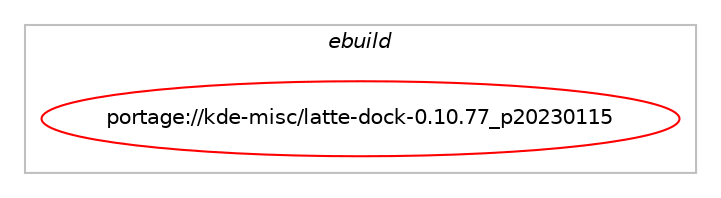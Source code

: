 digraph prolog {

# *************
# Graph options
# *************

newrank=true;
concentrate=true;
compound=true;
graph [rankdir=LR,fontname=Helvetica,fontsize=10,ranksep=1.5];#, ranksep=2.5, nodesep=0.2];
edge  [arrowhead=vee];
node  [fontname=Helvetica,fontsize=10];

# **********
# The ebuild
# **********

subgraph cluster_leftcol {
color=gray;
label=<<i>ebuild</i>>;
id [label="portage://kde-misc/latte-dock-0.10.77_p20230115", color=red, width=4, href="../kde-misc/latte-dock-0.10.77_p20230115.svg"];
}

# ****************
# The dependencies
# ****************

subgraph cluster_midcol {
color=gray;
label=<<i>dependencies</i>>;
subgraph cluster_compile {
fillcolor="#eeeeee";
style=filled;
label=<<i>compile</i>>;
# *** BEGIN UNKNOWN DEPENDENCY TYPE (TODO) ***
# id -> equal(package_dependency(portage://kde-misc/latte-dock-0.10.77_p20230115,install,no,dev-libs,plasma-wayland-protocols,greaterequal,[1.6,,,1.6],[],[]))
# *** END UNKNOWN DEPENDENCY TYPE (TODO) ***

# *** BEGIN UNKNOWN DEPENDENCY TYPE (TODO) ***
# id -> equal(package_dependency(portage://kde-misc/latte-dock-0.10.77_p20230115,install,no,dev-libs,wayland,greaterequal,[1.21.0,,,1.21.0],[],[]))
# *** END UNKNOWN DEPENDENCY TYPE (TODO) ***

# *** BEGIN UNKNOWN DEPENDENCY TYPE (TODO) ***
# id -> equal(package_dependency(portage://kde-misc/latte-dock-0.10.77_p20230115,install,no,dev-qt,qtcore,none,[,,],[slot(5)],[]))
# *** END UNKNOWN DEPENDENCY TYPE (TODO) ***

# *** BEGIN UNKNOWN DEPENDENCY TYPE (TODO) ***
# id -> equal(package_dependency(portage://kde-misc/latte-dock-0.10.77_p20230115,install,no,dev-qt,qtdbus,greaterequal,[5.15.5,,,5.15.5],[slot(5)],[]))
# *** END UNKNOWN DEPENDENCY TYPE (TODO) ***

# *** BEGIN UNKNOWN DEPENDENCY TYPE (TODO) ***
# id -> equal(package_dependency(portage://kde-misc/latte-dock-0.10.77_p20230115,install,no,dev-qt,qtdeclarative,greaterequal,[5.15.5,,,5.15.5],[slot(5)],[]))
# *** END UNKNOWN DEPENDENCY TYPE (TODO) ***

# *** BEGIN UNKNOWN DEPENDENCY TYPE (TODO) ***
# id -> equal(package_dependency(portage://kde-misc/latte-dock-0.10.77_p20230115,install,no,dev-qt,qtgraphicaleffects,greaterequal,[5.15.5,,,5.15.5],[slot(5)],[]))
# *** END UNKNOWN DEPENDENCY TYPE (TODO) ***

# *** BEGIN UNKNOWN DEPENDENCY TYPE (TODO) ***
# id -> equal(package_dependency(portage://kde-misc/latte-dock-0.10.77_p20230115,install,no,dev-qt,qtgui,greaterequal,[5.15.5,,,5.15.5],[slot(5)],[use(enable(X),none)]))
# *** END UNKNOWN DEPENDENCY TYPE (TODO) ***

# *** BEGIN UNKNOWN DEPENDENCY TYPE (TODO) ***
# id -> equal(package_dependency(portage://kde-misc/latte-dock-0.10.77_p20230115,install,no,dev-qt,qtwayland,greaterequal,[5.15.5,,,5.15.5],[slot(5)],[]))
# *** END UNKNOWN DEPENDENCY TYPE (TODO) ***

# *** BEGIN UNKNOWN DEPENDENCY TYPE (TODO) ***
# id -> equal(package_dependency(portage://kde-misc/latte-dock-0.10.77_p20230115,install,no,dev-qt,qtwidgets,greaterequal,[5.15.5,,,5.15.5],[slot(5)],[]))
# *** END UNKNOWN DEPENDENCY TYPE (TODO) ***

# *** BEGIN UNKNOWN DEPENDENCY TYPE (TODO) ***
# id -> equal(package_dependency(portage://kde-misc/latte-dock-0.10.77_p20230115,install,no,dev-qt,qtx11extras,greaterequal,[5.15.5,,,5.15.5],[slot(5)],[]))
# *** END UNKNOWN DEPENDENCY TYPE (TODO) ***

# *** BEGIN UNKNOWN DEPENDENCY TYPE (TODO) ***
# id -> equal(package_dependency(portage://kde-misc/latte-dock-0.10.77_p20230115,install,no,kde-frameworks,karchive,greaterequal,[5.99.0,,,5.99.0],[slot(5)],[]))
# *** END UNKNOWN DEPENDENCY TYPE (TODO) ***

# *** BEGIN UNKNOWN DEPENDENCY TYPE (TODO) ***
# id -> equal(package_dependency(portage://kde-misc/latte-dock-0.10.77_p20230115,install,no,kde-frameworks,kconfig,greaterequal,[5.99.0,,,5.99.0],[slot(5)],[]))
# *** END UNKNOWN DEPENDENCY TYPE (TODO) ***

# *** BEGIN UNKNOWN DEPENDENCY TYPE (TODO) ***
# id -> equal(package_dependency(portage://kde-misc/latte-dock-0.10.77_p20230115,install,no,kde-frameworks,kcoreaddons,greaterequal,[5.99.0,,,5.99.0],[slot(5)],[]))
# *** END UNKNOWN DEPENDENCY TYPE (TODO) ***

# *** BEGIN UNKNOWN DEPENDENCY TYPE (TODO) ***
# id -> equal(package_dependency(portage://kde-misc/latte-dock-0.10.77_p20230115,install,no,kde-frameworks,kcrash,greaterequal,[5.99.0,,,5.99.0],[slot(5)],[]))
# *** END UNKNOWN DEPENDENCY TYPE (TODO) ***

# *** BEGIN UNKNOWN DEPENDENCY TYPE (TODO) ***
# id -> equal(package_dependency(portage://kde-misc/latte-dock-0.10.77_p20230115,install,no,kde-frameworks,kdbusaddons,greaterequal,[5.99.0,,,5.99.0],[slot(5)],[]))
# *** END UNKNOWN DEPENDENCY TYPE (TODO) ***

# *** BEGIN UNKNOWN DEPENDENCY TYPE (TODO) ***
# id -> equal(package_dependency(portage://kde-misc/latte-dock-0.10.77_p20230115,install,no,kde-frameworks,kdeclarative,greaterequal,[5.99.0,,,5.99.0],[slot(5)],[]))
# *** END UNKNOWN DEPENDENCY TYPE (TODO) ***

# *** BEGIN UNKNOWN DEPENDENCY TYPE (TODO) ***
# id -> equal(package_dependency(portage://kde-misc/latte-dock-0.10.77_p20230115,install,no,kde-frameworks,kglobalaccel,greaterequal,[5.99.0,,,5.99.0],[slot(5)],[]))
# *** END UNKNOWN DEPENDENCY TYPE (TODO) ***

# *** BEGIN UNKNOWN DEPENDENCY TYPE (TODO) ***
# id -> equal(package_dependency(portage://kde-misc/latte-dock-0.10.77_p20230115,install,no,kde-frameworks,kguiaddons,greaterequal,[5.99.0,,,5.99.0],[slot(5)],[]))
# *** END UNKNOWN DEPENDENCY TYPE (TODO) ***

# *** BEGIN UNKNOWN DEPENDENCY TYPE (TODO) ***
# id -> equal(package_dependency(portage://kde-misc/latte-dock-0.10.77_p20230115,install,no,kde-frameworks,ki18n,greaterequal,[5.99.0,,,5.99.0],[slot(5)],[]))
# *** END UNKNOWN DEPENDENCY TYPE (TODO) ***

# *** BEGIN UNKNOWN DEPENDENCY TYPE (TODO) ***
# id -> equal(package_dependency(portage://kde-misc/latte-dock-0.10.77_p20230115,install,no,kde-frameworks,kiconthemes,greaterequal,[5.99.0,,,5.99.0],[slot(5)],[]))
# *** END UNKNOWN DEPENDENCY TYPE (TODO) ***

# *** BEGIN UNKNOWN DEPENDENCY TYPE (TODO) ***
# id -> equal(package_dependency(portage://kde-misc/latte-dock-0.10.77_p20230115,install,no,kde-frameworks,kio,greaterequal,[5.99.0,,,5.99.0],[slot(5)],[]))
# *** END UNKNOWN DEPENDENCY TYPE (TODO) ***

# *** BEGIN UNKNOWN DEPENDENCY TYPE (TODO) ***
# id -> equal(package_dependency(portage://kde-misc/latte-dock-0.10.77_p20230115,install,no,kde-frameworks,kirigami,greaterequal,[5.99.0,,,5.99.0],[slot(5)],[]))
# *** END UNKNOWN DEPENDENCY TYPE (TODO) ***

# *** BEGIN UNKNOWN DEPENDENCY TYPE (TODO) ***
# id -> equal(package_dependency(portage://kde-misc/latte-dock-0.10.77_p20230115,install,no,kde-frameworks,knewstuff,greaterequal,[5.99.0,,,5.99.0],[slot(5)],[]))
# *** END UNKNOWN DEPENDENCY TYPE (TODO) ***

# *** BEGIN UNKNOWN DEPENDENCY TYPE (TODO) ***
# id -> equal(package_dependency(portage://kde-misc/latte-dock-0.10.77_p20230115,install,no,kde-frameworks,knotifications,greaterequal,[5.99.0,,,5.99.0],[slot(5)],[]))
# *** END UNKNOWN DEPENDENCY TYPE (TODO) ***

# *** BEGIN UNKNOWN DEPENDENCY TYPE (TODO) ***
# id -> equal(package_dependency(portage://kde-misc/latte-dock-0.10.77_p20230115,install,no,kde-frameworks,kpackage,greaterequal,[5.99.0,,,5.99.0],[slot(5)],[]))
# *** END UNKNOWN DEPENDENCY TYPE (TODO) ***

# *** BEGIN UNKNOWN DEPENDENCY TYPE (TODO) ***
# id -> equal(package_dependency(portage://kde-misc/latte-dock-0.10.77_p20230115,install,no,kde-frameworks,kwindowsystem,greaterequal,[5.99.0,,,5.99.0],[slot(5)],[]))
# *** END UNKNOWN DEPENDENCY TYPE (TODO) ***

# *** BEGIN UNKNOWN DEPENDENCY TYPE (TODO) ***
# id -> equal(package_dependency(portage://kde-misc/latte-dock-0.10.77_p20230115,install,no,kde-frameworks,kxmlgui,greaterequal,[5.99.0,,,5.99.0],[slot(5)],[]))
# *** END UNKNOWN DEPENDENCY TYPE (TODO) ***

# *** BEGIN UNKNOWN DEPENDENCY TYPE (TODO) ***
# id -> equal(package_dependency(portage://kde-misc/latte-dock-0.10.77_p20230115,install,no,kde-plasma,kwayland,greaterequal,[5.99.0,,,5.99.0],[slot(5)],[]))
# *** END UNKNOWN DEPENDENCY TYPE (TODO) ***

# *** BEGIN UNKNOWN DEPENDENCY TYPE (TODO) ***
# id -> equal(package_dependency(portage://kde-misc/latte-dock-0.10.77_p20230115,install,no,kde-plasma,libplasma,greaterequal,[5.99.0,,,5.99.0],[slot(5)],[use(enable(X),positive)]))
# *** END UNKNOWN DEPENDENCY TYPE (TODO) ***

# *** BEGIN UNKNOWN DEPENDENCY TYPE (TODO) ***
# id -> equal(package_dependency(portage://kde-misc/latte-dock-0.10.77_p20230115,install,no,kde-plasma,plasma-activities,greaterequal,[5.99.0,,,5.99.0],[slot(5)],[]))
# *** END UNKNOWN DEPENDENCY TYPE (TODO) ***

# *** BEGIN UNKNOWN DEPENDENCY TYPE (TODO) ***
# id -> equal(package_dependency(portage://kde-misc/latte-dock-0.10.77_p20230115,install,no,x11-libs,libSM,none,[,,],[],[]))
# *** END UNKNOWN DEPENDENCY TYPE (TODO) ***

# *** BEGIN UNKNOWN DEPENDENCY TYPE (TODO) ***
# id -> equal(package_dependency(portage://kde-misc/latte-dock-0.10.77_p20230115,install,no,x11-libs,libX11,none,[,,],[],[]))
# *** END UNKNOWN DEPENDENCY TYPE (TODO) ***

# *** BEGIN UNKNOWN DEPENDENCY TYPE (TODO) ***
# id -> equal(package_dependency(portage://kde-misc/latte-dock-0.10.77_p20230115,install,no,x11-libs,libxcb,none,[,,],[],[]))
# *** END UNKNOWN DEPENDENCY TYPE (TODO) ***

# *** BEGIN UNKNOWN DEPENDENCY TYPE (TODO) ***
# id -> equal(package_dependency(portage://kde-misc/latte-dock-0.10.77_p20230115,install,no,x11-libs,xcb-util,none,[,,],[],[]))
# *** END UNKNOWN DEPENDENCY TYPE (TODO) ***

}
subgraph cluster_compileandrun {
fillcolor="#eeeeee";
style=filled;
label=<<i>compile and run</i>>;
}
subgraph cluster_run {
fillcolor="#eeeeee";
style=filled;
label=<<i>run</i>>;
# *** BEGIN UNKNOWN DEPENDENCY TYPE (TODO) ***
# id -> equal(any_of_group([package_dependency(portage://kde-misc/latte-dock-0.10.77_p20230115,run,no,kde-frameworks,breeze-icons,none,[,,],any_different_slot,[]),package_dependency(portage://kde-misc/latte-dock-0.10.77_p20230115,run,no,kde-frameworks,oxygen-icons,none,[,,],any_different_slot,[])]))
# *** END UNKNOWN DEPENDENCY TYPE (TODO) ***

# *** BEGIN UNKNOWN DEPENDENCY TYPE (TODO) ***
# id -> equal(package_dependency(portage://kde-misc/latte-dock-0.10.77_p20230115,run,no,dev-libs,wayland,greaterequal,[1.21.0,,,1.21.0],[],[]))
# *** END UNKNOWN DEPENDENCY TYPE (TODO) ***

# *** BEGIN UNKNOWN DEPENDENCY TYPE (TODO) ***
# id -> equal(package_dependency(portage://kde-misc/latte-dock-0.10.77_p20230115,run,no,dev-qt,qtcore,none,[,,],[slot(5)],[]))
# *** END UNKNOWN DEPENDENCY TYPE (TODO) ***

# *** BEGIN UNKNOWN DEPENDENCY TYPE (TODO) ***
# id -> equal(package_dependency(portage://kde-misc/latte-dock-0.10.77_p20230115,run,no,dev-qt,qtdbus,greaterequal,[5.15.5,,,5.15.5],[slot(5)],[]))
# *** END UNKNOWN DEPENDENCY TYPE (TODO) ***

# *** BEGIN UNKNOWN DEPENDENCY TYPE (TODO) ***
# id -> equal(package_dependency(portage://kde-misc/latte-dock-0.10.77_p20230115,run,no,dev-qt,qtdeclarative,greaterequal,[5.15.5,,,5.15.5],[slot(5)],[]))
# *** END UNKNOWN DEPENDENCY TYPE (TODO) ***

# *** BEGIN UNKNOWN DEPENDENCY TYPE (TODO) ***
# id -> equal(package_dependency(portage://kde-misc/latte-dock-0.10.77_p20230115,run,no,dev-qt,qtgraphicaleffects,greaterequal,[5.15.5,,,5.15.5],[slot(5)],[]))
# *** END UNKNOWN DEPENDENCY TYPE (TODO) ***

# *** BEGIN UNKNOWN DEPENDENCY TYPE (TODO) ***
# id -> equal(package_dependency(portage://kde-misc/latte-dock-0.10.77_p20230115,run,no,dev-qt,qtgui,greaterequal,[5.15.5,,,5.15.5],[slot(5)],[use(enable(X),none)]))
# *** END UNKNOWN DEPENDENCY TYPE (TODO) ***

# *** BEGIN UNKNOWN DEPENDENCY TYPE (TODO) ***
# id -> equal(package_dependency(portage://kde-misc/latte-dock-0.10.77_p20230115,run,no,dev-qt,qtquickcontrols,greaterequal,[5.15.5,,,5.15.5],[slot(5)],[]))
# *** END UNKNOWN DEPENDENCY TYPE (TODO) ***

# *** BEGIN UNKNOWN DEPENDENCY TYPE (TODO) ***
# id -> equal(package_dependency(portage://kde-misc/latte-dock-0.10.77_p20230115,run,no,dev-qt,qtquickcontrols2,greaterequal,[5.15.5,,,5.15.5],[slot(5)],[]))
# *** END UNKNOWN DEPENDENCY TYPE (TODO) ***

# *** BEGIN UNKNOWN DEPENDENCY TYPE (TODO) ***
# id -> equal(package_dependency(portage://kde-misc/latte-dock-0.10.77_p20230115,run,no,dev-qt,qtwayland,greaterequal,[5.15.5,,,5.15.5],[slot(5)],[]))
# *** END UNKNOWN DEPENDENCY TYPE (TODO) ***

# *** BEGIN UNKNOWN DEPENDENCY TYPE (TODO) ***
# id -> equal(package_dependency(portage://kde-misc/latte-dock-0.10.77_p20230115,run,no,dev-qt,qtwidgets,greaterequal,[5.15.5,,,5.15.5],[slot(5)],[]))
# *** END UNKNOWN DEPENDENCY TYPE (TODO) ***

# *** BEGIN UNKNOWN DEPENDENCY TYPE (TODO) ***
# id -> equal(package_dependency(portage://kde-misc/latte-dock-0.10.77_p20230115,run,no,dev-qt,qtx11extras,greaterequal,[5.15.5,,,5.15.5],[slot(5)],[]))
# *** END UNKNOWN DEPENDENCY TYPE (TODO) ***

# *** BEGIN UNKNOWN DEPENDENCY TYPE (TODO) ***
# id -> equal(package_dependency(portage://kde-misc/latte-dock-0.10.77_p20230115,run,no,kde-frameworks,karchive,greaterequal,[5.99.0,,,5.99.0],[slot(5)],[]))
# *** END UNKNOWN DEPENDENCY TYPE (TODO) ***

# *** BEGIN UNKNOWN DEPENDENCY TYPE (TODO) ***
# id -> equal(package_dependency(portage://kde-misc/latte-dock-0.10.77_p20230115,run,no,kde-frameworks,kconfig,greaterequal,[5.99.0,,,5.99.0],[slot(5)],[]))
# *** END UNKNOWN DEPENDENCY TYPE (TODO) ***

# *** BEGIN UNKNOWN DEPENDENCY TYPE (TODO) ***
# id -> equal(package_dependency(portage://kde-misc/latte-dock-0.10.77_p20230115,run,no,kde-frameworks,kcoreaddons,greaterequal,[5.99.0,,,5.99.0],[slot(5)],[]))
# *** END UNKNOWN DEPENDENCY TYPE (TODO) ***

# *** BEGIN UNKNOWN DEPENDENCY TYPE (TODO) ***
# id -> equal(package_dependency(portage://kde-misc/latte-dock-0.10.77_p20230115,run,no,kde-frameworks,kcrash,greaterequal,[5.99.0,,,5.99.0],[slot(5)],[]))
# *** END UNKNOWN DEPENDENCY TYPE (TODO) ***

# *** BEGIN UNKNOWN DEPENDENCY TYPE (TODO) ***
# id -> equal(package_dependency(portage://kde-misc/latte-dock-0.10.77_p20230115,run,no,kde-frameworks,kdbusaddons,greaterequal,[5.99.0,,,5.99.0],[slot(5)],[]))
# *** END UNKNOWN DEPENDENCY TYPE (TODO) ***

# *** BEGIN UNKNOWN DEPENDENCY TYPE (TODO) ***
# id -> equal(package_dependency(portage://kde-misc/latte-dock-0.10.77_p20230115,run,no,kde-frameworks,kdeclarative,greaterequal,[5.99.0,,,5.99.0],[slot(5)],[]))
# *** END UNKNOWN DEPENDENCY TYPE (TODO) ***

# *** BEGIN UNKNOWN DEPENDENCY TYPE (TODO) ***
# id -> equal(package_dependency(portage://kde-misc/latte-dock-0.10.77_p20230115,run,no,kde-frameworks,kf-env,greaterequal,[4,,,4],[],[]))
# *** END UNKNOWN DEPENDENCY TYPE (TODO) ***

# *** BEGIN UNKNOWN DEPENDENCY TYPE (TODO) ***
# id -> equal(package_dependency(portage://kde-misc/latte-dock-0.10.77_p20230115,run,no,kde-frameworks,kglobalaccel,greaterequal,[5.99.0,,,5.99.0],[slot(5)],[]))
# *** END UNKNOWN DEPENDENCY TYPE (TODO) ***

# *** BEGIN UNKNOWN DEPENDENCY TYPE (TODO) ***
# id -> equal(package_dependency(portage://kde-misc/latte-dock-0.10.77_p20230115,run,no,kde-frameworks,kguiaddons,greaterequal,[5.99.0,,,5.99.0],[slot(5)],[]))
# *** END UNKNOWN DEPENDENCY TYPE (TODO) ***

# *** BEGIN UNKNOWN DEPENDENCY TYPE (TODO) ***
# id -> equal(package_dependency(portage://kde-misc/latte-dock-0.10.77_p20230115,run,no,kde-frameworks,ki18n,greaterequal,[5.99.0,,,5.99.0],[slot(5)],[]))
# *** END UNKNOWN DEPENDENCY TYPE (TODO) ***

# *** BEGIN UNKNOWN DEPENDENCY TYPE (TODO) ***
# id -> equal(package_dependency(portage://kde-misc/latte-dock-0.10.77_p20230115,run,no,kde-frameworks,kiconthemes,greaterequal,[5.99.0,,,5.99.0],[slot(5)],[]))
# *** END UNKNOWN DEPENDENCY TYPE (TODO) ***

# *** BEGIN UNKNOWN DEPENDENCY TYPE (TODO) ***
# id -> equal(package_dependency(portage://kde-misc/latte-dock-0.10.77_p20230115,run,no,kde-frameworks,kio,greaterequal,[5.99.0,,,5.99.0],[slot(5)],[]))
# *** END UNKNOWN DEPENDENCY TYPE (TODO) ***

# *** BEGIN UNKNOWN DEPENDENCY TYPE (TODO) ***
# id -> equal(package_dependency(portage://kde-misc/latte-dock-0.10.77_p20230115,run,no,kde-frameworks,kirigami,greaterequal,[5.99.0,,,5.99.0],[slot(5)],[]))
# *** END UNKNOWN DEPENDENCY TYPE (TODO) ***

# *** BEGIN UNKNOWN DEPENDENCY TYPE (TODO) ***
# id -> equal(package_dependency(portage://kde-misc/latte-dock-0.10.77_p20230115,run,no,kde-frameworks,knewstuff,greaterequal,[5.99.0,,,5.99.0],[slot(5)],[]))
# *** END UNKNOWN DEPENDENCY TYPE (TODO) ***

# *** BEGIN UNKNOWN DEPENDENCY TYPE (TODO) ***
# id -> equal(package_dependency(portage://kde-misc/latte-dock-0.10.77_p20230115,run,no,kde-frameworks,knotifications,greaterequal,[5.99.0,,,5.99.0],[slot(5)],[]))
# *** END UNKNOWN DEPENDENCY TYPE (TODO) ***

# *** BEGIN UNKNOWN DEPENDENCY TYPE (TODO) ***
# id -> equal(package_dependency(portage://kde-misc/latte-dock-0.10.77_p20230115,run,no,kde-frameworks,kpackage,greaterequal,[5.99.0,,,5.99.0],[slot(5)],[]))
# *** END UNKNOWN DEPENDENCY TYPE (TODO) ***

# *** BEGIN UNKNOWN DEPENDENCY TYPE (TODO) ***
# id -> equal(package_dependency(portage://kde-misc/latte-dock-0.10.77_p20230115,run,no,kde-frameworks,kwindowsystem,greaterequal,[5.99.0,,,5.99.0],[slot(5)],[]))
# *** END UNKNOWN DEPENDENCY TYPE (TODO) ***

# *** BEGIN UNKNOWN DEPENDENCY TYPE (TODO) ***
# id -> equal(package_dependency(portage://kde-misc/latte-dock-0.10.77_p20230115,run,no,kde-frameworks,kxmlgui,greaterequal,[5.99.0,,,5.99.0],[slot(5)],[]))
# *** END UNKNOWN DEPENDENCY TYPE (TODO) ***

# *** BEGIN UNKNOWN DEPENDENCY TYPE (TODO) ***
# id -> equal(package_dependency(portage://kde-misc/latte-dock-0.10.77_p20230115,run,no,kde-plasma,kwayland,greaterequal,[5.99.0,,,5.99.0],[slot(5)],[]))
# *** END UNKNOWN DEPENDENCY TYPE (TODO) ***

# *** BEGIN UNKNOWN DEPENDENCY TYPE (TODO) ***
# id -> equal(package_dependency(portage://kde-misc/latte-dock-0.10.77_p20230115,run,no,kde-plasma,libplasma,greaterequal,[5.99.0,,,5.99.0],[slot(5)],[use(enable(X),positive)]))
# *** END UNKNOWN DEPENDENCY TYPE (TODO) ***

# *** BEGIN UNKNOWN DEPENDENCY TYPE (TODO) ***
# id -> equal(package_dependency(portage://kde-misc/latte-dock-0.10.77_p20230115,run,no,kde-plasma,plasma-activities,greaterequal,[5.99.0,,,5.99.0],[slot(5)],[]))
# *** END UNKNOWN DEPENDENCY TYPE (TODO) ***

# *** BEGIN UNKNOWN DEPENDENCY TYPE (TODO) ***
# id -> equal(package_dependency(portage://kde-misc/latte-dock-0.10.77_p20230115,run,no,x11-libs,libSM,none,[,,],[],[]))
# *** END UNKNOWN DEPENDENCY TYPE (TODO) ***

# *** BEGIN UNKNOWN DEPENDENCY TYPE (TODO) ***
# id -> equal(package_dependency(portage://kde-misc/latte-dock-0.10.77_p20230115,run,no,x11-libs,libX11,none,[,,],[],[]))
# *** END UNKNOWN DEPENDENCY TYPE (TODO) ***

# *** BEGIN UNKNOWN DEPENDENCY TYPE (TODO) ***
# id -> equal(package_dependency(portage://kde-misc/latte-dock-0.10.77_p20230115,run,no,x11-libs,libxcb,none,[,,],[],[]))
# *** END UNKNOWN DEPENDENCY TYPE (TODO) ***

# *** BEGIN UNKNOWN DEPENDENCY TYPE (TODO) ***
# id -> equal(package_dependency(portage://kde-misc/latte-dock-0.10.77_p20230115,run,no,x11-libs,xcb-util,none,[,,],[],[]))
# *** END UNKNOWN DEPENDENCY TYPE (TODO) ***

}
}

# **************
# The candidates
# **************

subgraph cluster_choices {
rank=same;
color=gray;
label=<<i>candidates</i>>;

}

}

